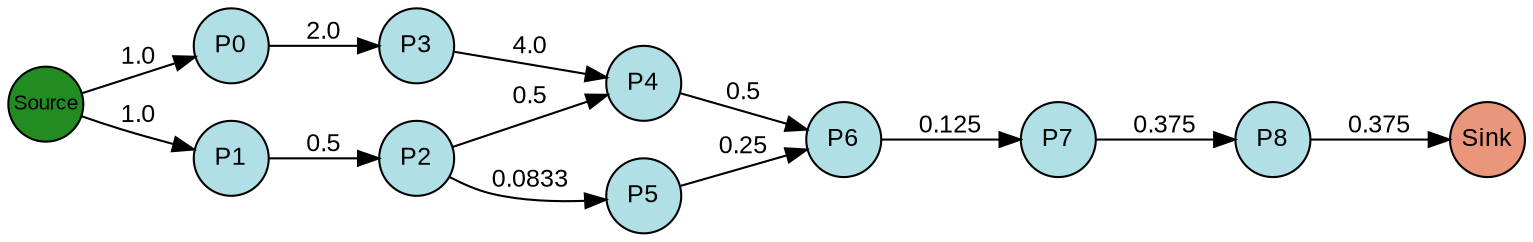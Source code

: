digraph {
  splines=true;
node [margin=0 fontname=arial fontcolor=black fontsize=12 shape=circle width=0.5 fixedsize=true style=filled fillcolor=powderblue]
  1 [label="P0"]
  2 [label="P1"]
  3 [label="P2"]
  4 [label="P3"]
  5 [label="P4"]
  6 [label="P5"]
  7 [label="P6"]
  8 [label="P7"]
  9 [label="P8"]
  node [margin=0 fontname=arial fontcolor=black fontsize=10 shape=circle width=0.5 fixedsize=true style=filled fillcolor=forestgreen]
  10 [label="Source"]
  node [margin=0 fontname=arial fontcolor=black fontsize=12 shape=circle width=0.5 fixedsize=true style=filled fillcolor=darksalmon]
  11 [label="Sink"]
rankdir=LR
edge [margin=0 fontname=arial fontcolor=black fontsize=12]
   2 -> 3 [label="0.5"]
   1 -> 4 [label="2.0"]
   3 -> 5 [label="0.5"]
   4 -> 5 [label="4.0"]
   3 -> 6 [label="0.0833"]
   5 -> 7 [label="0.5"]
   6 -> 7 [label="0.25"]
   7 -> 8 [label="0.125"]
   8 -> 9 [label="0.375"]
   10 -> 2 [label="1.0"]
   10 -> 1 [label="1.0"]
   9 -> 11 [label="0.375"]

  {rank=same 10}
	{rank=same  1, 2 }
	{rank=same  3, 4 }
	{rank=same  5, 6 }
	{rank=same  7 }
	{rank=same  8 }
	{rank=same  9 }
  {rank=same 11}
}
